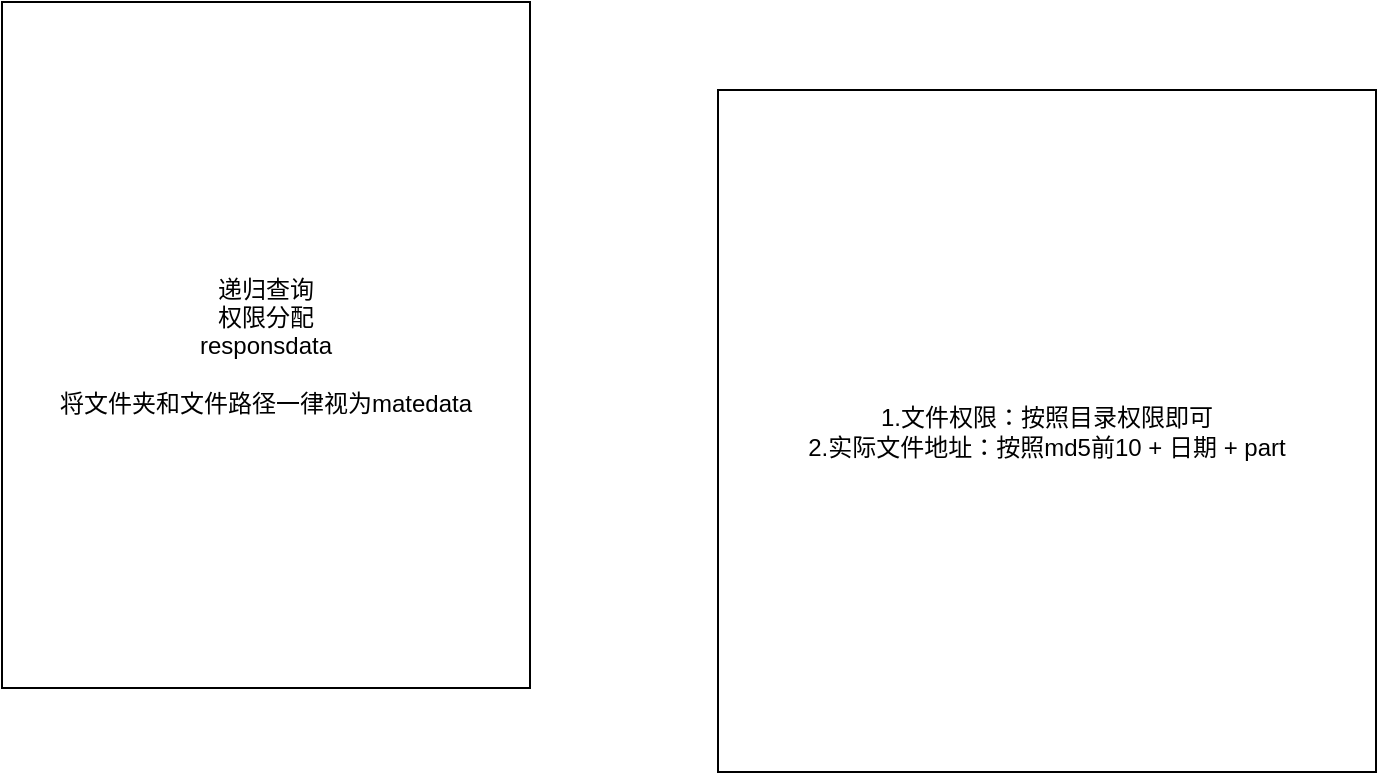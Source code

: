 <mxfile version="22.1.18" type="device">
  <diagram name="第 1 页" id="EAXgl-Dl5k-QQ_K-VylO">
    <mxGraphModel dx="1221" dy="717" grid="0" gridSize="10" guides="1" tooltips="1" connect="1" arrows="1" fold="1" page="1" pageScale="1" pageWidth="3300" pageHeight="4681" math="0" shadow="0">
      <root>
        <mxCell id="0" />
        <mxCell id="1" parent="0" />
        <mxCell id="URq8qEWByPaut0PpRk7o-33" value="递归查询&lt;br&gt;权限分配&lt;br&gt;responsdata&lt;br&gt;&lt;br&gt;将文件夹和文件路径一律视为matedata" style="rounded=0;whiteSpace=wrap;html=1;" vertex="1" parent="1">
          <mxGeometry x="290" y="181" width="264" height="343" as="geometry" />
        </mxCell>
        <mxCell id="URq8qEWByPaut0PpRk7o-34" value="1.文件权限：按照目录权限即可&lt;br&gt;2.实际文件地址：按照md5前10 + 日期 + part" style="rounded=0;whiteSpace=wrap;html=1;" vertex="1" parent="1">
          <mxGeometry x="648" y="225" width="329" height="341" as="geometry" />
        </mxCell>
      </root>
    </mxGraphModel>
  </diagram>
</mxfile>
